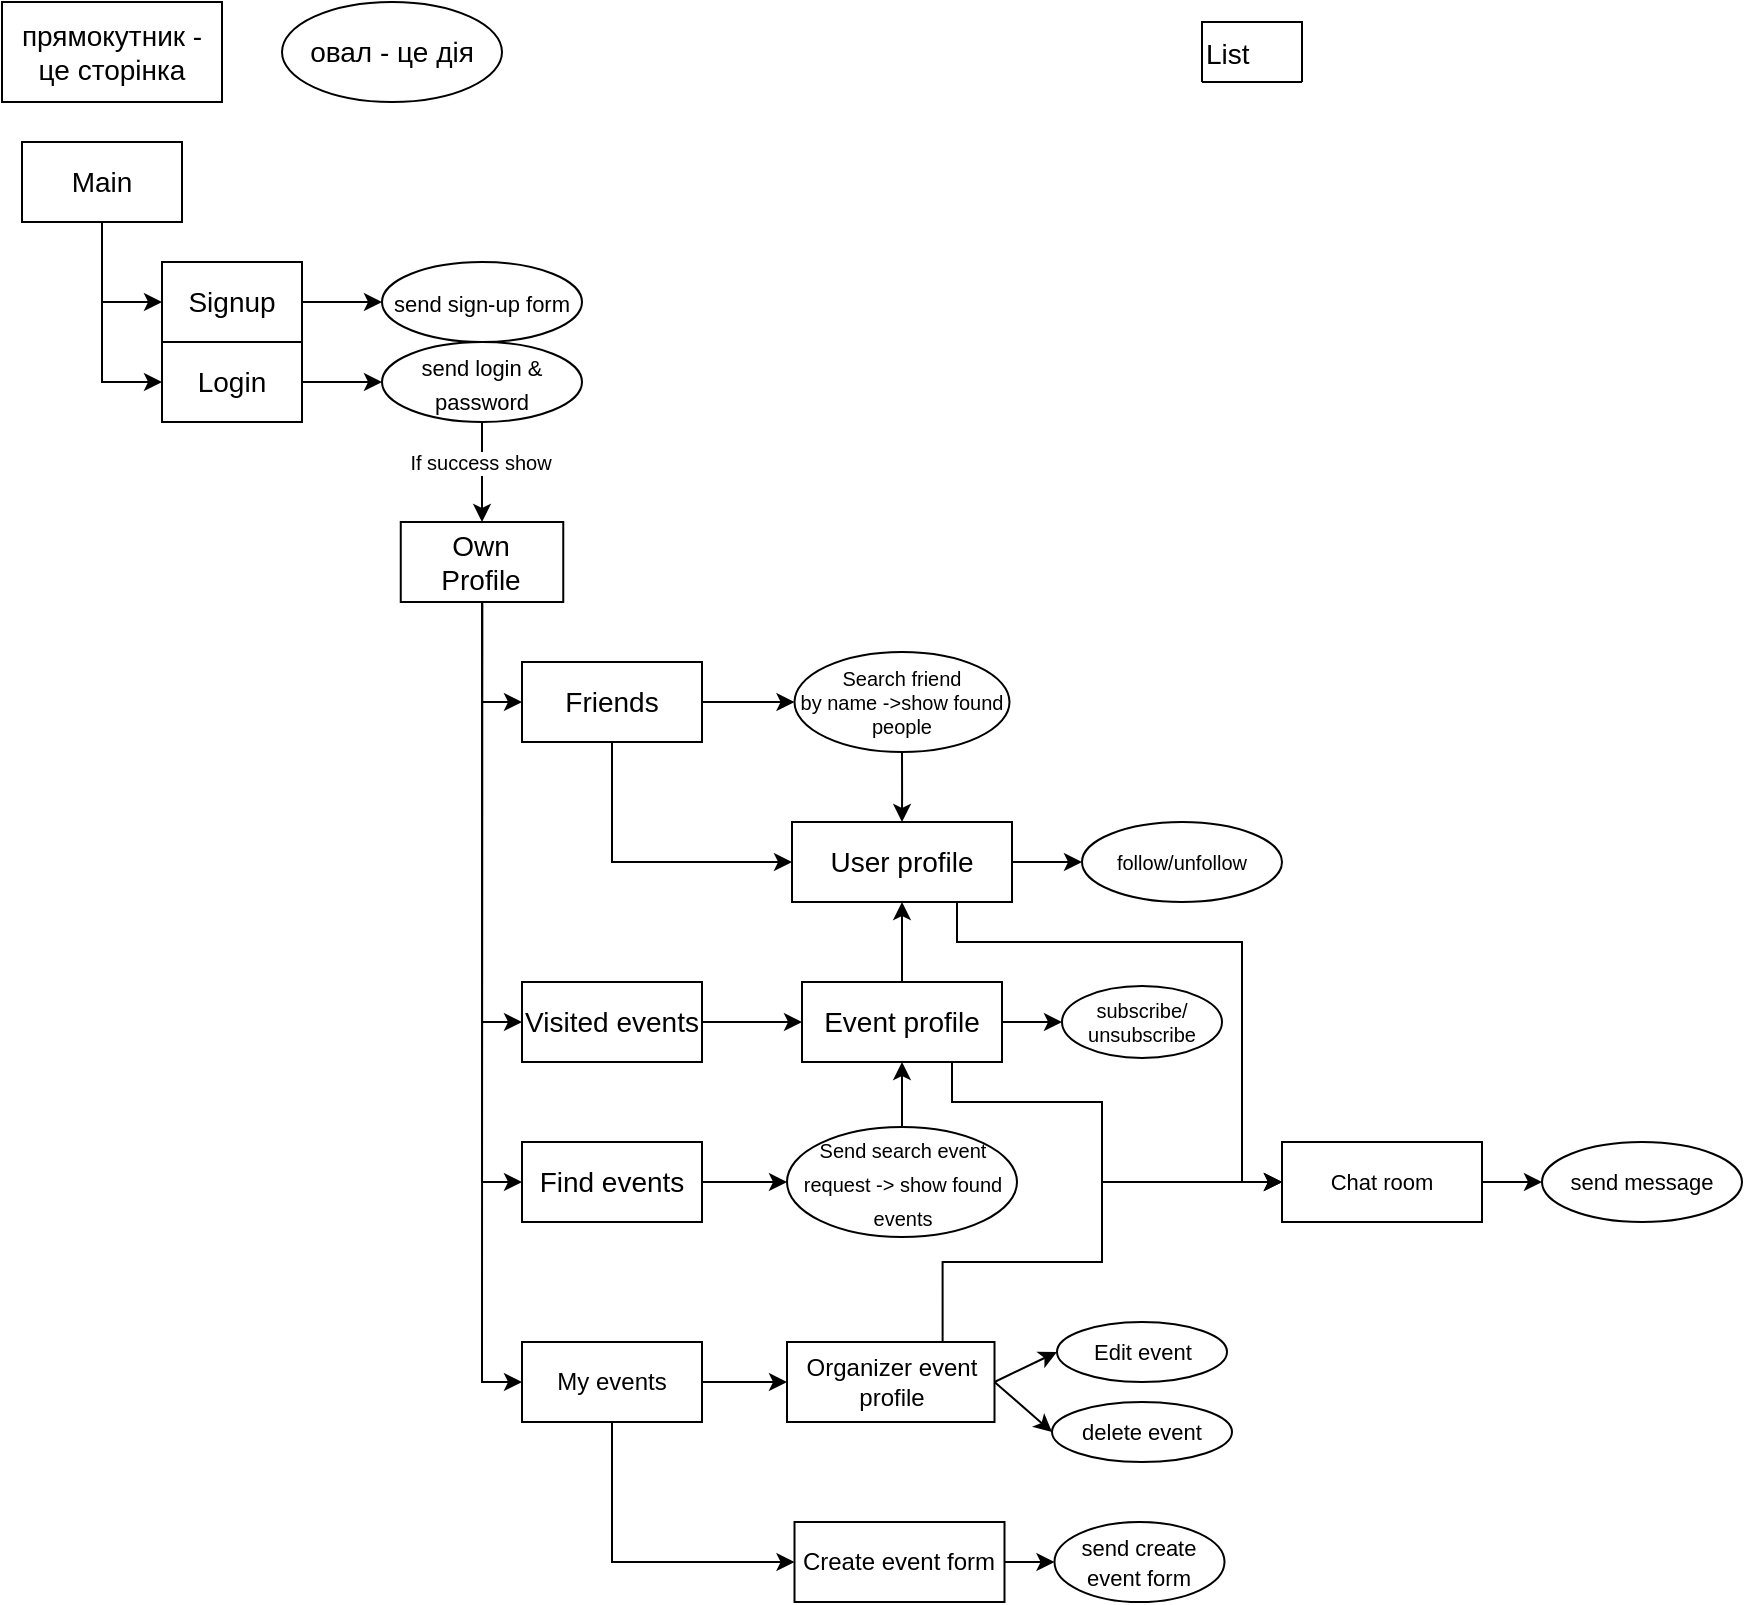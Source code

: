 <mxfile version="15.5.2" type="github">
  <diagram id="-fiyKqTG5DQmv4OYRR-T" name="Page-1">
    <mxGraphModel dx="1022" dy="436" grid="1" gridSize="10" guides="1" tooltips="1" connect="1" arrows="1" fold="1" page="1" pageScale="1" pageWidth="850" pageHeight="1100" math="0" shadow="0">
      <root>
        <mxCell id="0" />
        <mxCell id="1" parent="0" />
        <mxCell id="eCsZ32YrMIrLhveUXaUG-15" style="edgeStyle=orthogonalEdgeStyle;rounded=0;orthogonalLoop=1;jettySize=auto;html=1;exitX=0.5;exitY=1;exitDx=0;exitDy=0;fontSize=14;entryX=0;entryY=0.5;entryDx=0;entryDy=0;" parent="1" source="eCsZ32YrMIrLhveUXaUG-3" target="eCsZ32YrMIrLhveUXaUG-4" edge="1">
          <mxGeometry relative="1" as="geometry">
            <mxPoint x="130" y="180" as="targetPoint" />
            <Array as="points">
              <mxPoint x="100" y="160" />
            </Array>
          </mxGeometry>
        </mxCell>
        <mxCell id="eCsZ32YrMIrLhveUXaUG-16" style="edgeStyle=orthogonalEdgeStyle;rounded=0;orthogonalLoop=1;jettySize=auto;html=1;exitX=0.5;exitY=1;exitDx=0;exitDy=0;entryX=0;entryY=0.5;entryDx=0;entryDy=0;fontSize=14;" parent="1" source="eCsZ32YrMIrLhveUXaUG-3" target="eCsZ32YrMIrLhveUXaUG-14" edge="1">
          <mxGeometry relative="1" as="geometry">
            <Array as="points">
              <mxPoint x="100" y="200" />
            </Array>
          </mxGeometry>
        </mxCell>
        <mxCell id="eCsZ32YrMIrLhveUXaUG-3" value="&lt;div align=&quot;center&quot;&gt;Main&lt;br&gt;&lt;/div&gt;" style="rounded=0;whiteSpace=wrap;html=1;fontSize=14;align=center;" parent="1" vertex="1">
          <mxGeometry x="60" y="80" width="80" height="40" as="geometry" />
        </mxCell>
        <mxCell id="eCsZ32YrMIrLhveUXaUG-27" style="edgeStyle=orthogonalEdgeStyle;rounded=0;orthogonalLoop=1;jettySize=auto;html=1;exitX=1;exitY=0.5;exitDx=0;exitDy=0;entryX=0;entryY=0.5;entryDx=0;entryDy=0;fontSize=14;" parent="1" source="eCsZ32YrMIrLhveUXaUG-4" target="eCsZ32YrMIrLhveUXaUG-25" edge="1">
          <mxGeometry relative="1" as="geometry" />
        </mxCell>
        <mxCell id="eCsZ32YrMIrLhveUXaUG-4" value="&lt;div align=&quot;center&quot;&gt;Signup&lt;br&gt;&lt;/div&gt;" style="rounded=0;whiteSpace=wrap;html=1;fontSize=14;align=center;" parent="1" vertex="1">
          <mxGeometry x="130" y="140" width="70" height="40" as="geometry" />
        </mxCell>
        <mxCell id="eCsZ32YrMIrLhveUXaUG-5" value="List" style="swimlane;fontStyle=0;childLayout=stackLayout;horizontal=1;startSize=30;horizontalStack=0;resizeParent=1;resizeParentMax=0;resizeLast=0;collapsible=1;marginBottom=0;fontSize=14;align=left;" parent="1" vertex="1" collapsed="1">
          <mxGeometry x="650" y="20" width="50" height="30" as="geometry">
            <mxRectangle x="650" y="20" width="300" height="270" as="alternateBounds" />
          </mxGeometry>
        </mxCell>
        <mxCell id="eCsZ32YrMIrLhveUXaUG-7" value="1) Реєстрація / авторизація" style="text;strokeColor=none;fillColor=none;align=left;verticalAlign=middle;spacingLeft=4;spacingRight=4;overflow=hidden;points=[[0,0.5],[1,0.5]];portConstraint=eastwest;rotatable=0;fontSize=14;" parent="eCsZ32YrMIrLhveUXaUG-5" vertex="1">
          <mxGeometry y="30" width="50" height="30" as="geometry" />
        </mxCell>
        <mxCell id="eCsZ32YrMIrLhveUXaUG-6" value="2) Перегляд подій" style="text;strokeColor=none;fillColor=none;align=left;verticalAlign=middle;spacingLeft=4;spacingRight=4;overflow=hidden;points=[[0,0.5],[1,0.5]];portConstraint=eastwest;rotatable=0;fontSize=14;" parent="eCsZ32YrMIrLhveUXaUG-5" vertex="1">
          <mxGeometry y="60" width="50" height="30" as="geometry" />
        </mxCell>
        <mxCell id="eCsZ32YrMIrLhveUXaUG-19" value="3) Перегляд профілей користувачей" style="text;strokeColor=none;fillColor=none;align=left;verticalAlign=middle;spacingLeft=4;spacingRight=4;overflow=hidden;points=[[0,0.5],[1,0.5]];portConstraint=eastwest;rotatable=0;fontSize=14;" parent="eCsZ32YrMIrLhveUXaUG-5" vertex="1">
          <mxGeometry y="90" width="50" height="30" as="geometry" />
        </mxCell>
        <mxCell id="eCsZ32YrMIrLhveUXaUG-8" value="4) Пошук подій" style="text;strokeColor=none;fillColor=none;align=left;verticalAlign=middle;spacingLeft=4;spacingRight=4;overflow=hidden;points=[[0,0.5],[1,0.5]];portConstraint=eastwest;rotatable=0;fontSize=14;" parent="eCsZ32YrMIrLhveUXaUG-5" vertex="1">
          <mxGeometry y="120" width="50" height="30" as="geometry" />
        </mxCell>
        <mxCell id="eCsZ32YrMIrLhveUXaUG-9" value="5) Створення подій" style="text;strokeColor=none;fillColor=none;align=left;verticalAlign=middle;spacingLeft=4;spacingRight=4;overflow=hidden;points=[[0,0.5],[1,0.5]];portConstraint=eastwest;rotatable=0;fontSize=14;" parent="eCsZ32YrMIrLhveUXaUG-5" vertex="1">
          <mxGeometry y="150" width="50" height="30" as="geometry" />
        </mxCell>
        <mxCell id="eCsZ32YrMIrLhveUXaUG-11" value="6) Підписка на подію(покупка білету)" style="text;strokeColor=none;fillColor=none;align=left;verticalAlign=middle;spacingLeft=4;spacingRight=4;overflow=hidden;points=[[0,0.5],[1,0.5]];portConstraint=eastwest;rotatable=0;fontSize=14;" parent="eCsZ32YrMIrLhveUXaUG-5" vertex="1">
          <mxGeometry y="180" width="50" height="30" as="geometry" />
        </mxCell>
        <mxCell id="eCsZ32YrMIrLhveUXaUG-10" value="7) Видалення події" style="text;strokeColor=none;fillColor=none;align=left;verticalAlign=middle;spacingLeft=4;spacingRight=4;overflow=hidden;points=[[0,0.5],[1,0.5]];portConstraint=eastwest;rotatable=0;fontSize=14;" parent="eCsZ32YrMIrLhveUXaUG-5" vertex="1">
          <mxGeometry y="210" width="50" height="30" as="geometry" />
        </mxCell>
        <mxCell id="eCsZ32YrMIrLhveUXaUG-13" value="8) Спілкування з іншими користувачами " style="text;strokeColor=none;fillColor=none;align=left;verticalAlign=middle;spacingLeft=4;spacingRight=4;overflow=hidden;points=[[0,0.5],[1,0.5]];portConstraint=eastwest;rotatable=0;fontSize=14;" parent="eCsZ32YrMIrLhveUXaUG-5" vertex="1">
          <mxGeometry y="240" width="50" height="30" as="geometry" />
        </mxCell>
        <mxCell id="eCsZ32YrMIrLhveUXaUG-28" style="edgeStyle=orthogonalEdgeStyle;rounded=0;orthogonalLoop=1;jettySize=auto;html=1;exitX=1;exitY=0.5;exitDx=0;exitDy=0;entryX=0;entryY=0.5;entryDx=0;entryDy=0;fontSize=14;" parent="1" source="eCsZ32YrMIrLhveUXaUG-14" target="eCsZ32YrMIrLhveUXaUG-26" edge="1">
          <mxGeometry relative="1" as="geometry" />
        </mxCell>
        <mxCell id="eCsZ32YrMIrLhveUXaUG-14" value="&lt;div align=&quot;center&quot;&gt;Login &lt;br&gt;&lt;/div&gt;" style="rounded=0;whiteSpace=wrap;html=1;fontSize=14;align=center;" parent="1" vertex="1">
          <mxGeometry x="130" y="180" width="70" height="40" as="geometry" />
        </mxCell>
        <mxCell id="eCsZ32YrMIrLhveUXaUG-23" value="прямокутник - це сторінка" style="rounded=0;whiteSpace=wrap;html=1;fontSize=14;align=center;" parent="1" vertex="1">
          <mxGeometry x="50" y="10" width="110" height="50" as="geometry" />
        </mxCell>
        <mxCell id="eCsZ32YrMIrLhveUXaUG-24" value="овал - це дія" style="ellipse;whiteSpace=wrap;html=1;fontSize=14;align=center;" parent="1" vertex="1">
          <mxGeometry x="190" y="10" width="110" height="50" as="geometry" />
        </mxCell>
        <mxCell id="eCsZ32YrMIrLhveUXaUG-25" value="&lt;font style=&quot;font-size: 11px&quot;&gt;send sign-up form&lt;/font&gt;" style="ellipse;whiteSpace=wrap;html=1;fontSize=14;align=center;" parent="1" vertex="1">
          <mxGeometry x="240" y="140" width="100" height="40" as="geometry" />
        </mxCell>
        <mxCell id="eCsZ32YrMIrLhveUXaUG-55" style="edgeStyle=orthogonalEdgeStyle;rounded=0;orthogonalLoop=1;jettySize=auto;html=1;entryX=0.5;entryY=0;entryDx=0;entryDy=0;fontSize=10;" parent="1" source="eCsZ32YrMIrLhveUXaUG-26" target="eCsZ32YrMIrLhveUXaUG-29" edge="1">
          <mxGeometry relative="1" as="geometry" />
        </mxCell>
        <mxCell id="eCsZ32YrMIrLhveUXaUG-56" value="If success show" style="edgeLabel;html=1;align=center;verticalAlign=middle;resizable=0;points=[];fontSize=10;" parent="eCsZ32YrMIrLhveUXaUG-55" vertex="1" connectable="0">
          <mxGeometry x="-0.196" y="-1" relative="1" as="geometry">
            <mxPoint as="offset" />
          </mxGeometry>
        </mxCell>
        <mxCell id="eCsZ32YrMIrLhveUXaUG-26" value="&lt;font style=&quot;font-size: 11px&quot;&gt;send login &amp;amp; password&lt;/font&gt;" style="ellipse;whiteSpace=wrap;html=1;fontSize=14;align=center;" parent="1" vertex="1">
          <mxGeometry x="240" y="180" width="100" height="40" as="geometry" />
        </mxCell>
        <mxCell id="eCsZ32YrMIrLhveUXaUG-43" style="edgeStyle=orthogonalEdgeStyle;rounded=0;orthogonalLoop=1;jettySize=auto;html=1;entryX=0;entryY=0.5;entryDx=0;entryDy=0;fontSize=14;" parent="1" source="eCsZ32YrMIrLhveUXaUG-29" target="eCsZ32YrMIrLhveUXaUG-37" edge="1">
          <mxGeometry relative="1" as="geometry" />
        </mxCell>
        <mxCell id="eCsZ32YrMIrLhveUXaUG-44" style="edgeStyle=orthogonalEdgeStyle;rounded=0;orthogonalLoop=1;jettySize=auto;html=1;entryX=0;entryY=0.5;entryDx=0;entryDy=0;fontSize=14;" parent="1" source="eCsZ32YrMIrLhveUXaUG-29" target="eCsZ32YrMIrLhveUXaUG-34" edge="1">
          <mxGeometry relative="1" as="geometry" />
        </mxCell>
        <mxCell id="eCsZ32YrMIrLhveUXaUG-45" style="edgeStyle=orthogonalEdgeStyle;rounded=0;orthogonalLoop=1;jettySize=auto;html=1;entryX=0;entryY=0.5;entryDx=0;entryDy=0;fontSize=14;" parent="1" source="eCsZ32YrMIrLhveUXaUG-29" target="eCsZ32YrMIrLhveUXaUG-38" edge="1">
          <mxGeometry relative="1" as="geometry" />
        </mxCell>
        <mxCell id="5NBApSl5kGVGbpfOEcNT-12" style="edgeStyle=orthogonalEdgeStyle;rounded=0;orthogonalLoop=1;jettySize=auto;html=1;entryX=0;entryY=0.5;entryDx=0;entryDy=0;" edge="1" parent="1" source="eCsZ32YrMIrLhveUXaUG-29" target="5NBApSl5kGVGbpfOEcNT-1">
          <mxGeometry relative="1" as="geometry" />
        </mxCell>
        <mxCell id="eCsZ32YrMIrLhveUXaUG-29" value="&lt;div align=&quot;center&quot;&gt;Own&lt;/div&gt;&lt;div align=&quot;center&quot;&gt;Profile&lt;br&gt;&lt;/div&gt;" style="rounded=0;whiteSpace=wrap;html=1;fontSize=14;align=center;" parent="1" vertex="1">
          <mxGeometry x="249.38" y="270" width="81.25" height="40" as="geometry" />
        </mxCell>
        <mxCell id="eCsZ32YrMIrLhveUXaUG-47" style="edgeStyle=orthogonalEdgeStyle;rounded=0;orthogonalLoop=1;jettySize=auto;html=1;exitX=1;exitY=0.5;exitDx=0;exitDy=0;entryX=0;entryY=0.5;entryDx=0;entryDy=0;fontSize=14;" parent="1" source="eCsZ32YrMIrLhveUXaUG-34" target="eCsZ32YrMIrLhveUXaUG-46" edge="1">
          <mxGeometry relative="1" as="geometry" />
        </mxCell>
        <mxCell id="eCsZ32YrMIrLhveUXaUG-34" value="Find events" style="rounded=0;whiteSpace=wrap;html=1;fontSize=14;align=center;" parent="1" vertex="1">
          <mxGeometry x="310" y="580" width="90" height="40" as="geometry" />
        </mxCell>
        <mxCell id="eCsZ32YrMIrLhveUXaUG-60" style="edgeStyle=orthogonalEdgeStyle;rounded=0;orthogonalLoop=1;jettySize=auto;html=1;fontSize=10;" parent="1" source="eCsZ32YrMIrLhveUXaUG-37" target="eCsZ32YrMIrLhveUXaUG-59" edge="1">
          <mxGeometry relative="1" as="geometry" />
        </mxCell>
        <mxCell id="eCsZ32YrMIrLhveUXaUG-62" style="edgeStyle=orthogonalEdgeStyle;rounded=0;orthogonalLoop=1;jettySize=auto;html=1;entryX=0;entryY=0.5;entryDx=0;entryDy=0;fontSize=10;" parent="1" source="eCsZ32YrMIrLhveUXaUG-37" target="eCsZ32YrMIrLhveUXaUG-39" edge="1">
          <mxGeometry relative="1" as="geometry">
            <Array as="points">
              <mxPoint x="355" y="440" />
            </Array>
          </mxGeometry>
        </mxCell>
        <mxCell id="eCsZ32YrMIrLhveUXaUG-37" value="Friends" style="rounded=0;whiteSpace=wrap;html=1;fontSize=14;align=center;" parent="1" vertex="1">
          <mxGeometry x="310" y="340" width="90" height="40" as="geometry" />
        </mxCell>
        <mxCell id="eCsZ32YrMIrLhveUXaUG-49" style="edgeStyle=orthogonalEdgeStyle;rounded=0;orthogonalLoop=1;jettySize=auto;html=1;entryX=0;entryY=0.5;entryDx=0;entryDy=0;fontSize=14;" parent="1" source="eCsZ32YrMIrLhveUXaUG-38" target="eCsZ32YrMIrLhveUXaUG-41" edge="1">
          <mxGeometry relative="1" as="geometry" />
        </mxCell>
        <mxCell id="eCsZ32YrMIrLhveUXaUG-38" value="Visited events" style="rounded=0;whiteSpace=wrap;html=1;fontSize=14;align=center;" parent="1" vertex="1">
          <mxGeometry x="310" y="500" width="90" height="40" as="geometry" />
        </mxCell>
        <mxCell id="eCsZ32YrMIrLhveUXaUG-65" style="edgeStyle=orthogonalEdgeStyle;rounded=0;orthogonalLoop=1;jettySize=auto;html=1;fontSize=10;" parent="1" source="eCsZ32YrMIrLhveUXaUG-39" target="eCsZ32YrMIrLhveUXaUG-63" edge="1">
          <mxGeometry relative="1" as="geometry" />
        </mxCell>
        <mxCell id="5NBApSl5kGVGbpfOEcNT-26" style="edgeStyle=orthogonalEdgeStyle;rounded=0;orthogonalLoop=1;jettySize=auto;html=1;exitX=0.75;exitY=1;exitDx=0;exitDy=0;entryX=0;entryY=0.5;entryDx=0;entryDy=0;fontSize=11;" edge="1" parent="1" source="eCsZ32YrMIrLhveUXaUG-39" target="5NBApSl5kGVGbpfOEcNT-25">
          <mxGeometry relative="1" as="geometry">
            <Array as="points">
              <mxPoint x="528" y="480" />
              <mxPoint x="670" y="480" />
              <mxPoint x="670" y="600" />
            </Array>
          </mxGeometry>
        </mxCell>
        <mxCell id="eCsZ32YrMIrLhveUXaUG-39" value="User profile" style="rounded=0;whiteSpace=wrap;html=1;fontSize=14;align=center;" parent="1" vertex="1">
          <mxGeometry x="445" y="420" width="110" height="40" as="geometry" />
        </mxCell>
        <mxCell id="eCsZ32YrMIrLhveUXaUG-67" style="edgeStyle=orthogonalEdgeStyle;rounded=0;orthogonalLoop=1;jettySize=auto;html=1;entryX=0.5;entryY=1;entryDx=0;entryDy=0;fontSize=10;" parent="1" source="eCsZ32YrMIrLhveUXaUG-41" target="eCsZ32YrMIrLhveUXaUG-39" edge="1">
          <mxGeometry relative="1" as="geometry" />
        </mxCell>
        <mxCell id="eCsZ32YrMIrLhveUXaUG-68" style="edgeStyle=orthogonalEdgeStyle;rounded=0;orthogonalLoop=1;jettySize=auto;html=1;entryX=0;entryY=0.5;entryDx=0;entryDy=0;fontSize=10;" parent="1" source="eCsZ32YrMIrLhveUXaUG-41" target="eCsZ32YrMIrLhveUXaUG-66" edge="1">
          <mxGeometry relative="1" as="geometry" />
        </mxCell>
        <mxCell id="5NBApSl5kGVGbpfOEcNT-27" style="edgeStyle=orthogonalEdgeStyle;rounded=0;orthogonalLoop=1;jettySize=auto;html=1;exitX=0.75;exitY=1;exitDx=0;exitDy=0;entryX=0;entryY=0.5;entryDx=0;entryDy=0;fontSize=11;" edge="1" parent="1" source="eCsZ32YrMIrLhveUXaUG-41" target="5NBApSl5kGVGbpfOEcNT-25">
          <mxGeometry relative="1" as="geometry">
            <Array as="points">
              <mxPoint x="525" y="560" />
              <mxPoint x="600" y="560" />
              <mxPoint x="600" y="600" />
            </Array>
          </mxGeometry>
        </mxCell>
        <mxCell id="eCsZ32YrMIrLhveUXaUG-41" value="Event profile" style="rounded=0;whiteSpace=wrap;html=1;fontSize=14;align=center;" parent="1" vertex="1">
          <mxGeometry x="450" y="500" width="100" height="40" as="geometry" />
        </mxCell>
        <mxCell id="eCsZ32YrMIrLhveUXaUG-50" style="edgeStyle=orthogonalEdgeStyle;rounded=0;orthogonalLoop=1;jettySize=auto;html=1;entryX=0.5;entryY=1;entryDx=0;entryDy=0;fontSize=14;" parent="1" source="eCsZ32YrMIrLhveUXaUG-46" target="eCsZ32YrMIrLhveUXaUG-41" edge="1">
          <mxGeometry relative="1" as="geometry" />
        </mxCell>
        <mxCell id="eCsZ32YrMIrLhveUXaUG-46" value="&lt;font style=&quot;font-size: 10px&quot;&gt;Send search event request -&amp;gt; show found events&lt;br&gt;&lt;/font&gt;" style="ellipse;whiteSpace=wrap;html=1;fontSize=14;align=center;" parent="1" vertex="1">
          <mxGeometry x="442.5" y="572.5" width="115" height="55" as="geometry" />
        </mxCell>
        <mxCell id="eCsZ32YrMIrLhveUXaUG-61" style="edgeStyle=orthogonalEdgeStyle;rounded=0;orthogonalLoop=1;jettySize=auto;html=1;entryX=0.5;entryY=0;entryDx=0;entryDy=0;fontSize=10;" parent="1" source="eCsZ32YrMIrLhveUXaUG-59" target="eCsZ32YrMIrLhveUXaUG-39" edge="1">
          <mxGeometry relative="1" as="geometry" />
        </mxCell>
        <mxCell id="eCsZ32YrMIrLhveUXaUG-59" value="Search friend&lt;br&gt;by name -&amp;gt;show found &lt;br&gt;people" style="ellipse;whiteSpace=wrap;html=1;fontSize=10;align=center;" parent="1" vertex="1">
          <mxGeometry x="446.25" y="335" width="107.5" height="50" as="geometry" />
        </mxCell>
        <mxCell id="eCsZ32YrMIrLhveUXaUG-63" value="follow/unfollow" style="ellipse;whiteSpace=wrap;html=1;fontSize=10;align=center;" parent="1" vertex="1">
          <mxGeometry x="590" y="420" width="100" height="40" as="geometry" />
        </mxCell>
        <mxCell id="eCsZ32YrMIrLhveUXaUG-66" value="subscribe/&lt;br&gt;unsubscribe" style="ellipse;whiteSpace=wrap;html=1;fontSize=10;align=center;" parent="1" vertex="1">
          <mxGeometry x="580" y="502" width="80" height="36" as="geometry" />
        </mxCell>
        <mxCell id="5NBApSl5kGVGbpfOEcNT-10" style="edgeStyle=orthogonalEdgeStyle;rounded=0;orthogonalLoop=1;jettySize=auto;html=1;entryX=0;entryY=0.5;entryDx=0;entryDy=0;" edge="1" parent="1" source="5NBApSl5kGVGbpfOEcNT-1" target="5NBApSl5kGVGbpfOEcNT-3">
          <mxGeometry relative="1" as="geometry">
            <Array as="points">
              <mxPoint x="430" y="700" />
              <mxPoint x="430" y="700" />
            </Array>
          </mxGeometry>
        </mxCell>
        <mxCell id="5NBApSl5kGVGbpfOEcNT-11" style="edgeStyle=orthogonalEdgeStyle;rounded=0;orthogonalLoop=1;jettySize=auto;html=1;exitX=0.5;exitY=1;exitDx=0;exitDy=0;entryX=0;entryY=0.5;entryDx=0;entryDy=0;" edge="1" parent="1" source="5NBApSl5kGVGbpfOEcNT-1" target="5NBApSl5kGVGbpfOEcNT-2">
          <mxGeometry relative="1" as="geometry">
            <Array as="points">
              <mxPoint x="355" y="790" />
            </Array>
          </mxGeometry>
        </mxCell>
        <mxCell id="5NBApSl5kGVGbpfOEcNT-1" value="My events" style="rounded=0;whiteSpace=wrap;html=1;" vertex="1" parent="1">
          <mxGeometry x="310" y="680" width="90" height="40" as="geometry" />
        </mxCell>
        <mxCell id="5NBApSl5kGVGbpfOEcNT-13" style="edgeStyle=orthogonalEdgeStyle;rounded=0;orthogonalLoop=1;jettySize=auto;html=1;exitX=1;exitY=0.5;exitDx=0;exitDy=0;entryX=0;entryY=0.5;entryDx=0;entryDy=0;" edge="1" parent="1" source="5NBApSl5kGVGbpfOEcNT-2" target="5NBApSl5kGVGbpfOEcNT-4">
          <mxGeometry relative="1" as="geometry" />
        </mxCell>
        <mxCell id="5NBApSl5kGVGbpfOEcNT-2" value="Create event form" style="rounded=0;whiteSpace=wrap;html=1;" vertex="1" parent="1">
          <mxGeometry x="446.25" y="770" width="105" height="40" as="geometry" />
        </mxCell>
        <mxCell id="5NBApSl5kGVGbpfOEcNT-7" style="edgeStyle=none;rounded=0;orthogonalLoop=1;jettySize=auto;html=1;exitX=1;exitY=0.5;exitDx=0;exitDy=0;entryX=0;entryY=0.5;entryDx=0;entryDy=0;" edge="1" parent="1" source="5NBApSl5kGVGbpfOEcNT-3" target="5NBApSl5kGVGbpfOEcNT-5">
          <mxGeometry relative="1" as="geometry" />
        </mxCell>
        <mxCell id="5NBApSl5kGVGbpfOEcNT-8" style="edgeStyle=none;rounded=0;orthogonalLoop=1;jettySize=auto;html=1;exitX=1;exitY=0.5;exitDx=0;exitDy=0;entryX=0;entryY=0.5;entryDx=0;entryDy=0;" edge="1" parent="1" source="5NBApSl5kGVGbpfOEcNT-3" target="5NBApSl5kGVGbpfOEcNT-6">
          <mxGeometry relative="1" as="geometry" />
        </mxCell>
        <mxCell id="5NBApSl5kGVGbpfOEcNT-28" style="edgeStyle=orthogonalEdgeStyle;rounded=0;orthogonalLoop=1;jettySize=auto;html=1;exitX=0.75;exitY=0;exitDx=0;exitDy=0;entryX=0;entryY=0.5;entryDx=0;entryDy=0;fontSize=11;" edge="1" parent="1" source="5NBApSl5kGVGbpfOEcNT-3" target="5NBApSl5kGVGbpfOEcNT-25">
          <mxGeometry relative="1" as="geometry">
            <Array as="points">
              <mxPoint x="520" y="640" />
              <mxPoint x="600" y="640" />
              <mxPoint x="600" y="600" />
            </Array>
          </mxGeometry>
        </mxCell>
        <mxCell id="5NBApSl5kGVGbpfOEcNT-3" value="Organizer event profile" style="rounded=0;whiteSpace=wrap;html=1;" vertex="1" parent="1">
          <mxGeometry x="442.5" y="680" width="103.75" height="40" as="geometry" />
        </mxCell>
        <mxCell id="5NBApSl5kGVGbpfOEcNT-4" value="&lt;font style=&quot;font-size: 11px&quot;&gt;send create event form&lt;/font&gt;" style="ellipse;whiteSpace=wrap;html=1;" vertex="1" parent="1">
          <mxGeometry x="576.25" y="770" width="85" height="40" as="geometry" />
        </mxCell>
        <mxCell id="5NBApSl5kGVGbpfOEcNT-5" value="&lt;font style=&quot;font-size: 11px&quot;&gt;Edit event&lt;/font&gt;" style="ellipse;whiteSpace=wrap;html=1;" vertex="1" parent="1">
          <mxGeometry x="577.5" y="670" width="85" height="30" as="geometry" />
        </mxCell>
        <mxCell id="5NBApSl5kGVGbpfOEcNT-6" value="&lt;font style=&quot;font-size: 11px&quot;&gt;delete event&lt;/font&gt;" style="ellipse;whiteSpace=wrap;html=1;" vertex="1" parent="1">
          <mxGeometry x="575" y="710" width="90" height="30" as="geometry" />
        </mxCell>
        <mxCell id="5NBApSl5kGVGbpfOEcNT-30" style="edgeStyle=orthogonalEdgeStyle;rounded=0;orthogonalLoop=1;jettySize=auto;html=1;exitX=1;exitY=0.5;exitDx=0;exitDy=0;entryX=0;entryY=0.5;entryDx=0;entryDy=0;fontSize=11;" edge="1" parent="1" source="5NBApSl5kGVGbpfOEcNT-25" target="5NBApSl5kGVGbpfOEcNT-29">
          <mxGeometry relative="1" as="geometry" />
        </mxCell>
        <mxCell id="5NBApSl5kGVGbpfOEcNT-25" value="Chat room" style="rounded=0;whiteSpace=wrap;html=1;fontSize=11;" vertex="1" parent="1">
          <mxGeometry x="690" y="580" width="100" height="40" as="geometry" />
        </mxCell>
        <mxCell id="5NBApSl5kGVGbpfOEcNT-29" value="send message" style="ellipse;whiteSpace=wrap;html=1;fontSize=11;" vertex="1" parent="1">
          <mxGeometry x="820" y="580" width="100" height="40" as="geometry" />
        </mxCell>
      </root>
    </mxGraphModel>
  </diagram>
</mxfile>
